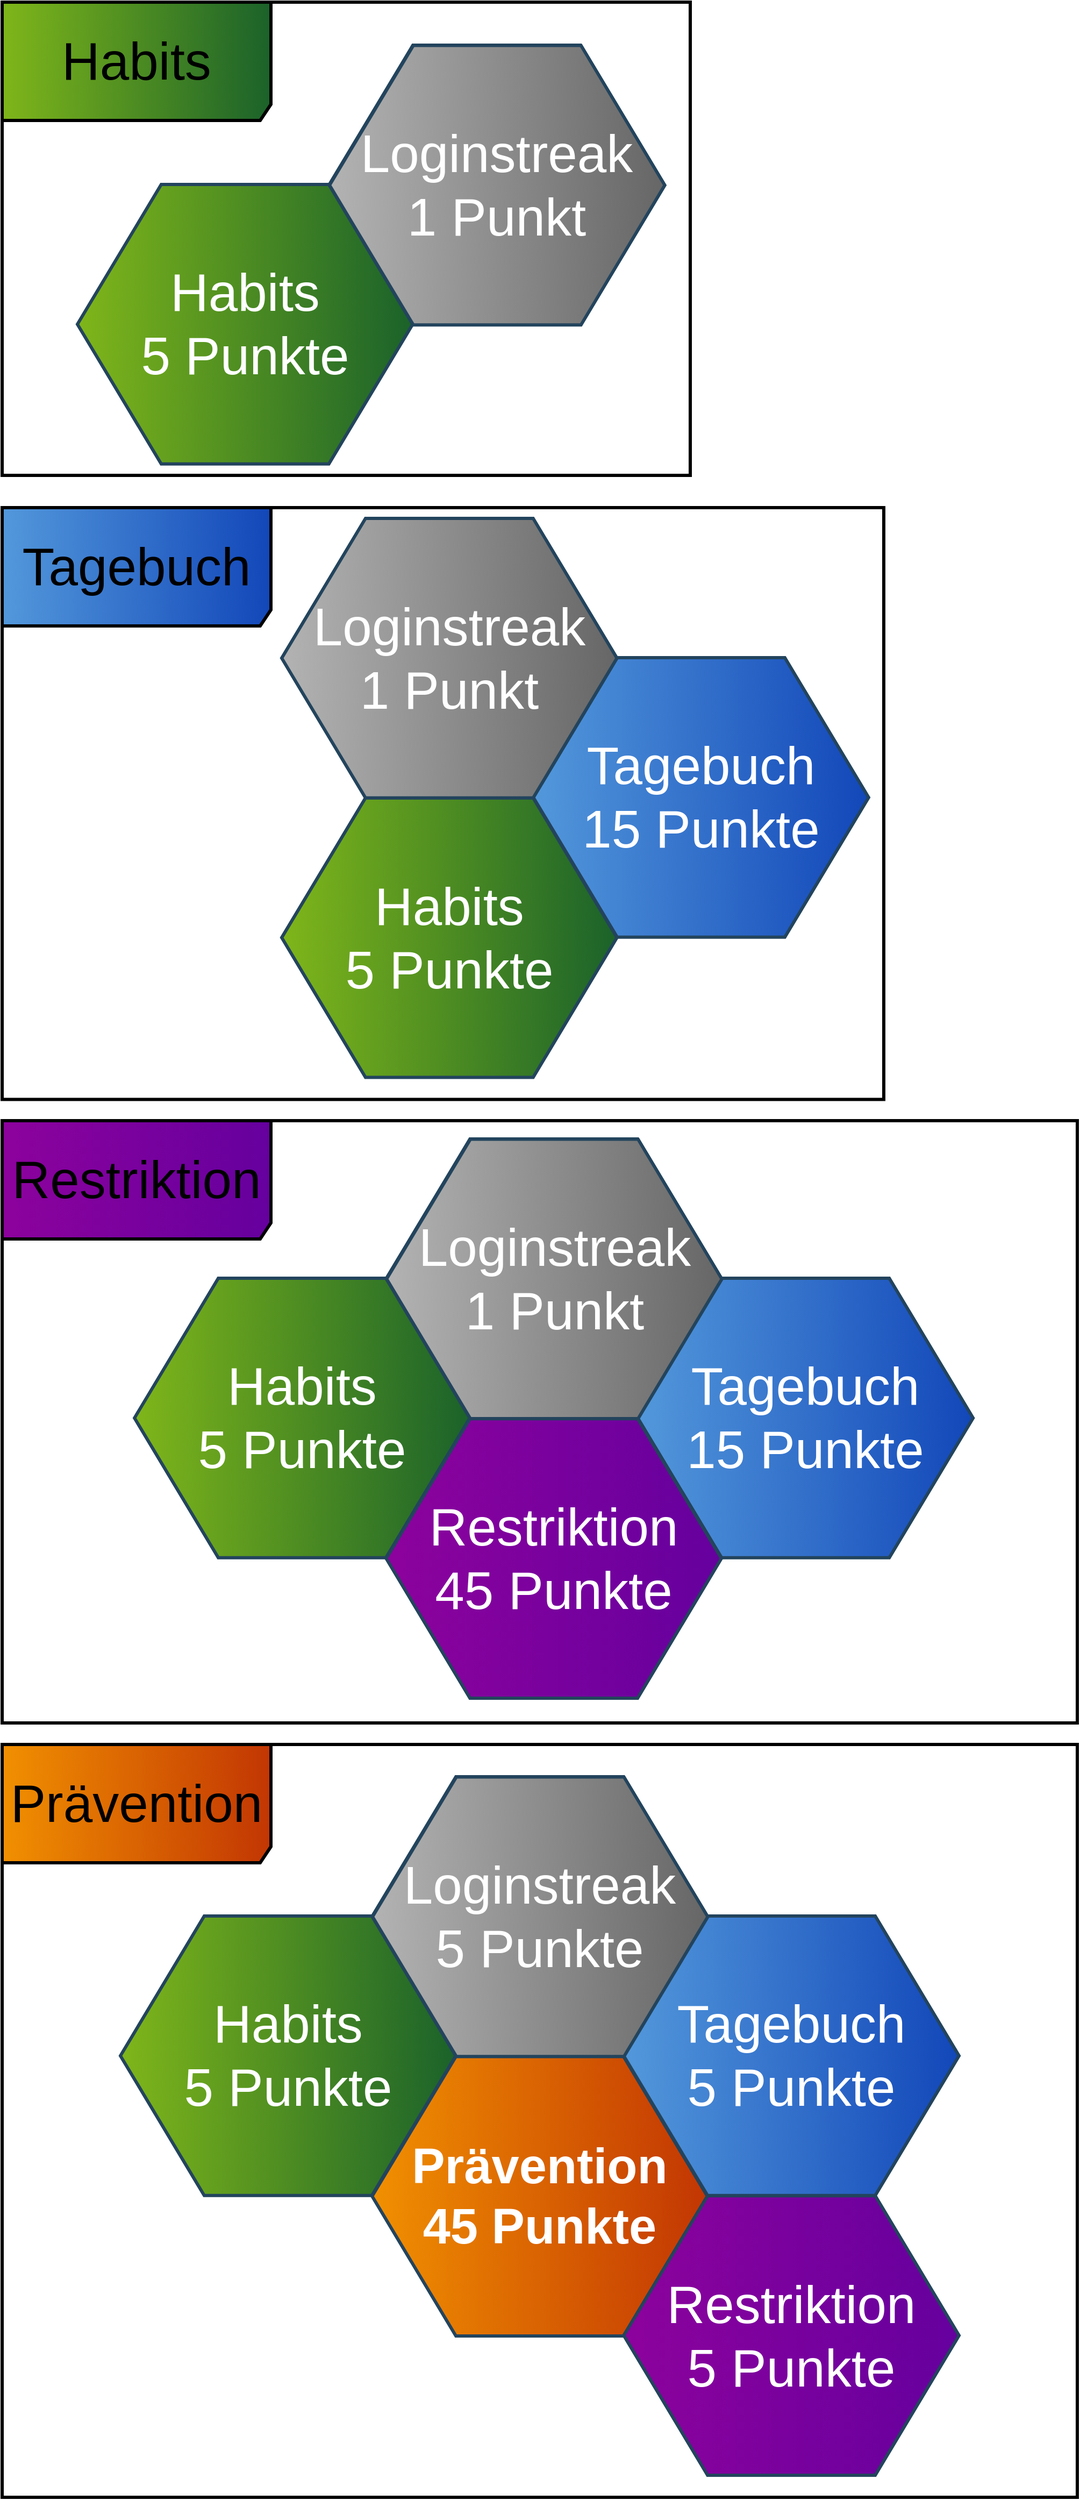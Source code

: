 <mxfile version="21.5.0" type="github">
  <diagram id="07fea595-8f29-1299-0266-81d95cde20df" name="Page-1">
    <mxGraphModel dx="4345" dy="1848" grid="1" gridSize="10" guides="1" tooltips="1" connect="1" arrows="1" fold="1" page="1" pageScale="1" pageWidth="1169" pageHeight="827" background="none" math="0" shadow="0">
      <root>
        <mxCell id="0" />
        <mxCell id="1" parent="0" />
        <mxCell id="644" value="&lt;font color=&quot;#ffffff&quot;&gt;&lt;span style=&quot;font-size: 46px;&quot;&gt;&lt;b style=&quot;&quot;&gt;Prävention&lt;br&gt;45 Punkte&lt;br&gt;&lt;/b&gt;&lt;/span&gt;&lt;/font&gt;" style="shape=hexagon;perimeter=hexagonPerimeter2;whiteSpace=wrap;html=1;shadow=0;labelBackgroundColor=none;strokeColor=#23445D;fillColor=#F19001;gradientColor=#C23603;fontFamily=Helvetica;fontSize=23;fontColor=#23445d;align=center;strokeWidth=3;gradientDirection=east;" parent="1" vertex="1">
          <mxGeometry x="-785.921" y="1940.128" width="311.842" height="259.868" as="geometry" />
        </mxCell>
        <mxCell id="645" value="" style="triangle;whiteSpace=wrap;html=1;shadow=0;labelBackgroundColor=none;strokeColor=none;fillColor=#FFFFFF;fontFamily=Helvetica;fontSize=17;fontColor=#23445d;align=center;rotation=90;gradientColor=none;flipV=1;flipH=1;opacity=20;" parent="1" vertex="1">
          <mxGeometry x="-905" y="1957.997" width="72" height="152" as="geometry" />
        </mxCell>
        <mxCell id="646" value="&lt;font style=&quot;font-size: 23px&quot;&gt;CLIMATE&lt;/font&gt;" style="shape=hexagon;perimeter=hexagonPerimeter2;whiteSpace=wrap;html=1;shadow=0;labelBackgroundColor=none;strokeColor=#23445D;fillColor=#ffffff;gradientColor=none;fontFamily=Helvetica;fontSize=23;fontColor=#23445D;align=center;strokeWidth=3;" parent="1" vertex="1">
          <mxGeometry x="-785.921" y="1679.997" width="311.842" height="259.868" as="geometry" />
        </mxCell>
        <mxCell id="647" value="&lt;font color=&quot;#ffffff&quot; style=&quot;font-size: 49px;&quot;&gt;Tagebuch&lt;br&gt;5 Punkte&lt;br&gt;&lt;/font&gt;" style="shape=hexagon;perimeter=hexagonPerimeter2;whiteSpace=wrap;html=1;shadow=0;labelBackgroundColor=none;strokeColor=#23445D;fillColor=#5398DB;gradientColor=#1247B9;fontFamily=Helvetica;fontSize=23;fontColor=#23445d;align=center;strokeWidth=3;gradientDirection=east;" parent="1" vertex="1">
          <mxGeometry x="-551.842" y="1809.53" width="311.842" height="259.868" as="geometry" />
        </mxCell>
        <mxCell id="648" value="&lt;font color=&quot;#ffffff&quot; style=&quot;font-size: 49px;&quot;&gt;Restriktion&lt;br&gt;5 Punkte&lt;br&gt;&lt;/font&gt;" style="shape=hexagon;perimeter=hexagonPerimeter2;whiteSpace=wrap;html=1;shadow=0;labelBackgroundColor=none;strokeColor=#23445D;fillColor=#8D029D;gradientColor=#65009E;fontFamily=Helvetica;fontSize=23;fontColor=#23445d;align=center;strokeWidth=3;gradientDirection=east;" parent="1" vertex="1">
          <mxGeometry x="-551.842" y="2069.595" width="311.842" height="259.868" as="geometry" />
        </mxCell>
        <mxCell id="651" value="&lt;font color=&quot;#ffffff&quot; style=&quot;font-size: 49px;&quot;&gt;Habits&lt;br&gt;5 Punkte&lt;br&gt;&lt;/font&gt;" style="shape=hexagon;perimeter=hexagonPerimeter2;whiteSpace=wrap;html=1;shadow=0;labelBackgroundColor=none;strokeColor=#23445D;fillColor=#7FB61A;gradientColor=#1B622A;fontFamily=Helvetica;fontSize=23;fontColor=#23445D;align=center;strokeWidth=3;gradientDirection=east;" parent="1" vertex="1">
          <mxGeometry x="-1020.0" y="1809.53" width="311.842" height="259.868" as="geometry" />
        </mxCell>
        <mxCell id="VKlWMBAx0alxDQAKVOis-658" value="&lt;font color=&quot;#ffffff&quot; style=&quot;font-size: 49px;&quot;&gt;Loginstreak&lt;br&gt;5 Punkte&lt;br&gt;&lt;/font&gt;" style="shape=hexagon;perimeter=hexagonPerimeter2;whiteSpace=wrap;html=1;shadow=0;labelBackgroundColor=none;strokeColor=#23445D;fillColor=#B3B3B3;gradientColor=#666666;fontFamily=Helvetica;fontSize=23;fontColor=#23445d;align=center;strokeWidth=3;gradientDirection=east;" vertex="1" parent="1">
          <mxGeometry x="-785.502" y="1680.26" width="311.842" height="259.868" as="geometry" />
        </mxCell>
        <mxCell id="VKlWMBAx0alxDQAKVOis-675" value="&lt;font style=&quot;font-size: 49px;&quot;&gt;Tagebuch&lt;/font&gt;" style="shape=umlFrame;whiteSpace=wrap;html=1;pointerEvents=0;recursiveResize=0;container=1;collapsible=0;width=250;fillColor=#5398DB;gradientColor=#1247B9;gradientDirection=east;swimlaneFillColor=none;strokeWidth=3;height=110;" vertex="1" parent="1">
          <mxGeometry x="-1130" y="500" width="820" height="550.21" as="geometry" />
        </mxCell>
        <mxCell id="VKlWMBAx0alxDQAKVOis-670" value="&lt;font color=&quot;#ffffff&quot; style=&quot;font-size: 49px;&quot;&gt;Tagebuch&lt;br&gt;15 Punkte&lt;br&gt;&lt;/font&gt;" style="shape=hexagon;perimeter=hexagonPerimeter2;whiteSpace=wrap;html=1;shadow=0;labelBackgroundColor=none;strokeColor=#23445D;fillColor=#5398DB;gradientColor=#1247B9;fontFamily=Helvetica;fontSize=23;fontColor=#23445d;align=center;strokeWidth=3;gradientDirection=east;" vertex="1" parent="VKlWMBAx0alxDQAKVOis-675">
          <mxGeometry x="494.078" y="139.53" width="311.842" height="259.868" as="geometry" />
        </mxCell>
        <mxCell id="VKlWMBAx0alxDQAKVOis-672" value="&lt;font color=&quot;#ffffff&quot; style=&quot;font-size: 49px;&quot;&gt;Habits&lt;br&gt;5 Punkte&lt;br&gt;&lt;/font&gt;" style="shape=hexagon;perimeter=hexagonPerimeter2;whiteSpace=wrap;html=1;shadow=0;labelBackgroundColor=none;strokeColor=#23445D;fillColor=#7FB61A;gradientColor=#1B622A;fontFamily=Helvetica;fontSize=23;fontColor=#23445D;align=center;strokeWidth=3;gradientDirection=east;" vertex="1" parent="VKlWMBAx0alxDQAKVOis-675">
          <mxGeometry x="260.0" y="269.87" width="311.842" height="259.868" as="geometry" />
        </mxCell>
        <mxCell id="VKlWMBAx0alxDQAKVOis-673" value="&lt;font color=&quot;#ffffff&quot; style=&quot;font-size: 49px;&quot;&gt;Loginstreak&lt;br&gt;1 Punkt&lt;br&gt;&lt;/font&gt;" style="shape=hexagon;perimeter=hexagonPerimeter2;whiteSpace=wrap;html=1;shadow=0;labelBackgroundColor=none;strokeColor=#23445D;fillColor=#B3B3B3;gradientColor=#666666;fontFamily=Helvetica;fontSize=23;fontColor=#23445d;align=center;strokeWidth=3;gradientDirection=east;" vertex="1" parent="VKlWMBAx0alxDQAKVOis-675">
          <mxGeometry x="259.998" y="10.0" width="311.842" height="259.868" as="geometry" />
        </mxCell>
        <mxCell id="VKlWMBAx0alxDQAKVOis-676" value="&lt;font style=&quot;font-size: 49px;&quot;&gt;Habits&lt;/font&gt;" style="shape=umlFrame;whiteSpace=wrap;html=1;pointerEvents=0;recursiveResize=0;container=1;collapsible=0;width=250;fillColor=#7FB61A;gradientColor=#1B622A;gradientDirection=east;swimlaneFillColor=none;strokeWidth=3;height=110;" vertex="1" parent="1">
          <mxGeometry x="-1130" y="30" width="640" height="440" as="geometry" />
        </mxCell>
        <mxCell id="VKlWMBAx0alxDQAKVOis-660" value="" style="triangle;whiteSpace=wrap;html=1;shadow=0;labelBackgroundColor=none;strokeColor=none;fillColor=#FFFFFF;fontFamily=Helvetica;fontSize=17;fontColor=#23445d;align=center;rotation=90;gradientColor=none;flipV=1;flipH=1;opacity=20;" vertex="1" parent="VKlWMBAx0alxDQAKVOis-676">
          <mxGeometry x="185" y="317.997" width="72" height="152" as="geometry" />
        </mxCell>
        <mxCell id="VKlWMBAx0alxDQAKVOis-661" value="&lt;font style=&quot;font-size: 23px&quot;&gt;CLIMATE&lt;/font&gt;" style="shape=hexagon;perimeter=hexagonPerimeter2;whiteSpace=wrap;html=1;shadow=0;labelBackgroundColor=none;strokeColor=#23445D;fillColor=#ffffff;gradientColor=none;fontFamily=Helvetica;fontSize=23;fontColor=#23445D;align=center;strokeWidth=3;" vertex="1" parent="VKlWMBAx0alxDQAKVOis-676">
          <mxGeometry x="304.079" y="39.997" width="311.842" height="259.868" as="geometry" />
        </mxCell>
        <mxCell id="VKlWMBAx0alxDQAKVOis-664" value="&lt;font color=&quot;#ffffff&quot; style=&quot;font-size: 49px;&quot;&gt;Habits&lt;br&gt;5 Punkte&lt;br&gt;&lt;/font&gt;" style="shape=hexagon;perimeter=hexagonPerimeter2;whiteSpace=wrap;html=1;shadow=0;labelBackgroundColor=none;strokeColor=#23445D;fillColor=#7FB61A;gradientColor=#1B622A;fontFamily=Helvetica;fontSize=23;fontColor=#23445D;align=center;strokeWidth=3;gradientDirection=east;" vertex="1" parent="VKlWMBAx0alxDQAKVOis-676">
          <mxGeometry x="70.0" y="169.53" width="311.842" height="259.868" as="geometry" />
        </mxCell>
        <mxCell id="VKlWMBAx0alxDQAKVOis-665" value="&lt;font color=&quot;#ffffff&quot; style=&quot;font-size: 49px;&quot;&gt;Loginstreak&lt;br&gt;1 Punkt&lt;br&gt;&lt;/font&gt;" style="shape=hexagon;perimeter=hexagonPerimeter2;whiteSpace=wrap;html=1;shadow=0;labelBackgroundColor=none;strokeColor=#23445D;fillColor=#B3B3B3;gradientColor=#666666;fontFamily=Helvetica;fontSize=23;fontColor=#23445d;align=center;strokeWidth=3;gradientDirection=east;" vertex="1" parent="VKlWMBAx0alxDQAKVOis-676">
          <mxGeometry x="304.498" y="40.26" width="311.842" height="259.868" as="geometry" />
        </mxCell>
        <mxCell id="VKlWMBAx0alxDQAKVOis-679" value="" style="triangle;whiteSpace=wrap;html=1;shadow=0;labelBackgroundColor=none;strokeColor=none;fillColor=#FFFFFF;fontFamily=Helvetica;fontSize=17;fontColor=#23445d;align=center;rotation=90;gradientColor=none;flipV=1;flipH=1;opacity=20;" vertex="1" parent="1">
          <mxGeometry x="-891.92" y="1364.997" width="72" height="152" as="geometry" />
        </mxCell>
        <mxCell id="VKlWMBAx0alxDQAKVOis-680" value="&lt;font style=&quot;font-size: 23px&quot;&gt;CLIMATE&lt;/font&gt;" style="shape=hexagon;perimeter=hexagonPerimeter2;whiteSpace=wrap;html=1;shadow=0;labelBackgroundColor=none;strokeColor=#23445D;fillColor=#ffffff;gradientColor=none;fontFamily=Helvetica;fontSize=23;fontColor=#23445D;align=center;strokeWidth=3;" vertex="1" parent="1">
          <mxGeometry x="-772.841" y="1086.997" width="311.842" height="259.868" as="geometry" />
        </mxCell>
        <mxCell id="VKlWMBAx0alxDQAKVOis-681" value="&lt;font color=&quot;#ffffff&quot; style=&quot;font-size: 49px;&quot;&gt;Tagebuch&lt;br&gt;15 Punkte&lt;br&gt;&lt;/font&gt;" style="shape=hexagon;perimeter=hexagonPerimeter2;whiteSpace=wrap;html=1;shadow=0;labelBackgroundColor=none;strokeColor=#23445D;fillColor=#5398DB;gradientColor=#1247B9;fontFamily=Helvetica;fontSize=23;fontColor=#23445d;align=center;strokeWidth=3;gradientDirection=east;" vertex="1" parent="1">
          <mxGeometry x="-538.762" y="1216.53" width="311.842" height="259.868" as="geometry" />
        </mxCell>
        <mxCell id="VKlWMBAx0alxDQAKVOis-683" value="&lt;font color=&quot;#ffffff&quot; style=&quot;font-size: 49px;&quot;&gt;Habits&lt;br&gt;5 Punkte&lt;br&gt;&lt;/font&gt;" style="shape=hexagon;perimeter=hexagonPerimeter2;whiteSpace=wrap;html=1;shadow=0;labelBackgroundColor=none;strokeColor=#23445D;fillColor=#7FB61A;gradientColor=#1B622A;fontFamily=Helvetica;fontSize=23;fontColor=#23445D;align=center;strokeWidth=3;gradientDirection=east;" vertex="1" parent="1">
          <mxGeometry x="-1006.92" y="1216.53" width="311.842" height="259.868" as="geometry" />
        </mxCell>
        <mxCell id="VKlWMBAx0alxDQAKVOis-684" value="&lt;font color=&quot;#ffffff&quot; style=&quot;font-size: 49px;&quot;&gt;Loginstreak&lt;br&gt;1 Punkt&lt;br&gt;&lt;/font&gt;" style="shape=hexagon;perimeter=hexagonPerimeter2;whiteSpace=wrap;html=1;shadow=0;labelBackgroundColor=none;strokeColor=#23445D;fillColor=#B3B3B3;gradientColor=#666666;fontFamily=Helvetica;fontSize=23;fontColor=#23445d;align=center;strokeWidth=3;gradientDirection=east;" vertex="1" parent="1">
          <mxGeometry x="-772.422" y="1087.26" width="311.842" height="259.868" as="geometry" />
        </mxCell>
        <mxCell id="VKlWMBAx0alxDQAKVOis-685" value="&lt;font style=&quot;font-size: 49px;&quot;&gt;Restriktion&lt;/font&gt;" style="shape=umlFrame;whiteSpace=wrap;html=1;pointerEvents=0;recursiveResize=0;container=1;collapsible=0;width=250;fillColor=#8D029D;gradientColor=#65009E;gradientDirection=east;swimlaneFillColor=none;strokeWidth=3;height=110;" vertex="1" parent="1">
          <mxGeometry x="-1130" y="1070" width="1000" height="560" as="geometry" />
        </mxCell>
        <mxCell id="VKlWMBAx0alxDQAKVOis-682" value="&lt;font color=&quot;#ffffff&quot; style=&quot;font-size: 49px;&quot;&gt;Restriktion&lt;br&gt;45 Punkte&lt;br&gt;&lt;/font&gt;" style="shape=hexagon;perimeter=hexagonPerimeter2;whiteSpace=wrap;html=1;shadow=0;labelBackgroundColor=none;strokeColor=#23445D;fillColor=#8D029D;gradientColor=#65009E;fontFamily=Helvetica;fontSize=23;fontColor=#23445d;align=center;strokeWidth=3;gradientDirection=east;" vertex="1" parent="VKlWMBAx0alxDQAKVOis-685">
          <mxGeometry x="357.158" y="277.125" width="311.842" height="259.868" as="geometry" />
        </mxCell>
        <mxCell id="VKlWMBAx0alxDQAKVOis-686" value="&lt;font style=&quot;font-size: 49px;&quot;&gt;Prävention&lt;/font&gt;" style="shape=umlFrame;whiteSpace=wrap;html=1;pointerEvents=0;recursiveResize=0;container=1;collapsible=0;width=250;fillColor=#F19001;gradientColor=#C23603;gradientDirection=east;swimlaneFillColor=none;strokeWidth=3;height=110;" vertex="1" parent="1">
          <mxGeometry x="-1130" y="1650" width="1000" height="700" as="geometry" />
        </mxCell>
      </root>
    </mxGraphModel>
  </diagram>
</mxfile>
